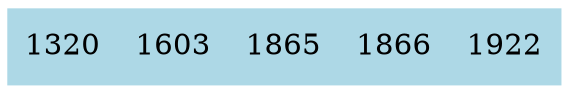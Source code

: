 digraph ArbolB {
node [shape=record, style=filled, color=lightblue];
"1225358173" [label="1320|1603|1865|1866|1922"];
}
